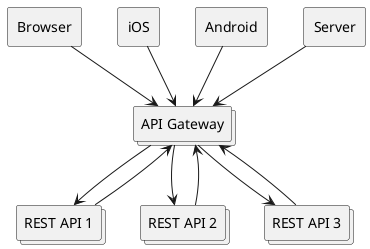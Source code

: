@startuml
agent Browser
agent iOS
agent Android
agent Server
collections "API Gateway" as gateway
collections  "REST API 1" as r1
collections  "REST API 2" as r2
collections  "REST API 3" as r3
Browser --> gateway
iOS --> gateway
Android --> gateway
Server --> gateway
gateway --> r1
gateway --> r2
gateway --> r3
r1 --> gateway
r2 --> gateway
r3 --> gateway
@enduml
